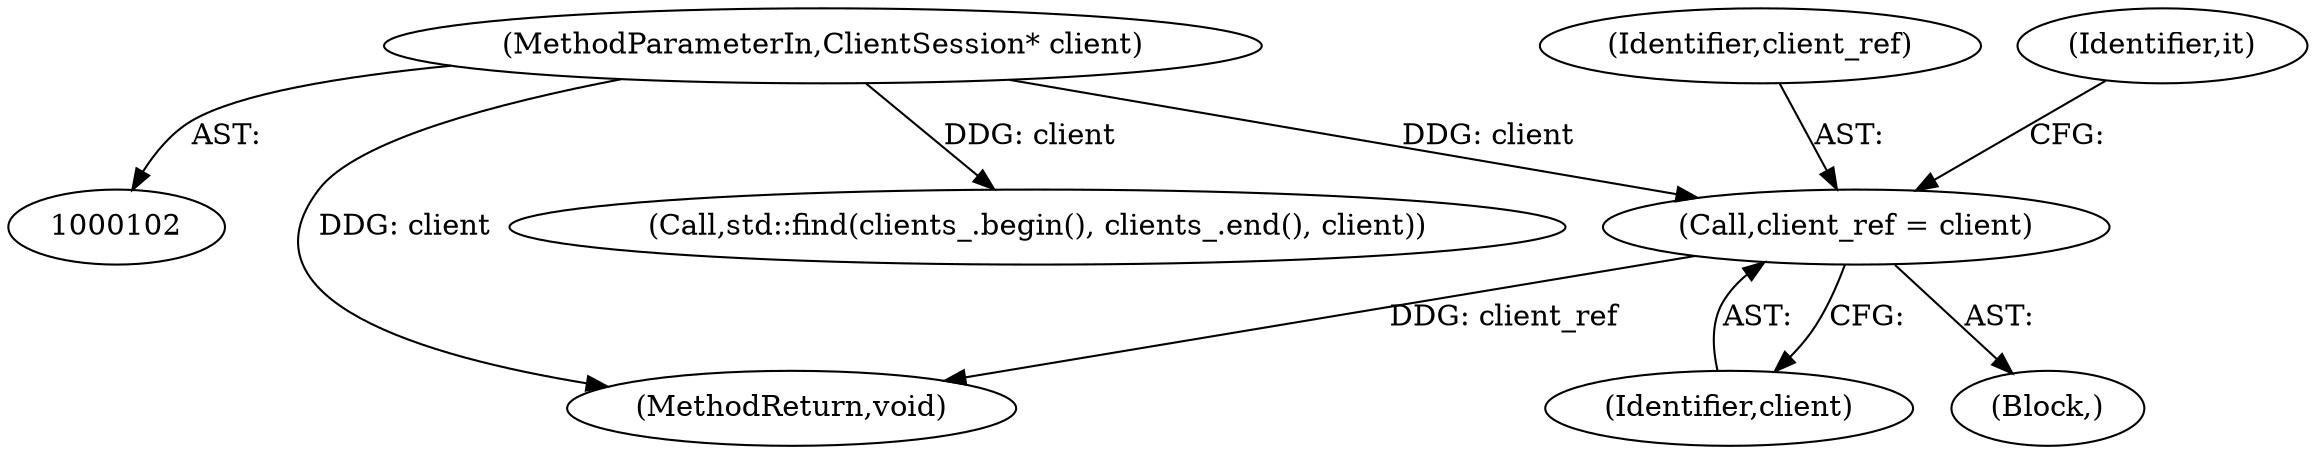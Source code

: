 digraph "0_Chrome_a46bcef82b29d30836a0f26226e3d4aca4fa9612_7@pointer" {
"1000108" [label="(Call,client_ref = client)"];
"1000103" [label="(MethodParameterIn,ClientSession* client)"];
"1000109" [label="(Identifier,client_ref)"];
"1000113" [label="(Identifier,it)"];
"1000154" [label="(MethodReturn,void)"];
"1000108" [label="(Call,client_ref = client)"];
"1000104" [label="(Block,)"];
"1000103" [label="(MethodParameterIn,ClientSession* client)"];
"1000114" [label="(Call,std::find(clients_.begin(), clients_.end(), client))"];
"1000110" [label="(Identifier,client)"];
"1000108" -> "1000104"  [label="AST: "];
"1000108" -> "1000110"  [label="CFG: "];
"1000109" -> "1000108"  [label="AST: "];
"1000110" -> "1000108"  [label="AST: "];
"1000113" -> "1000108"  [label="CFG: "];
"1000108" -> "1000154"  [label="DDG: client_ref"];
"1000103" -> "1000108"  [label="DDG: client"];
"1000103" -> "1000102"  [label="AST: "];
"1000103" -> "1000154"  [label="DDG: client"];
"1000103" -> "1000114"  [label="DDG: client"];
}

